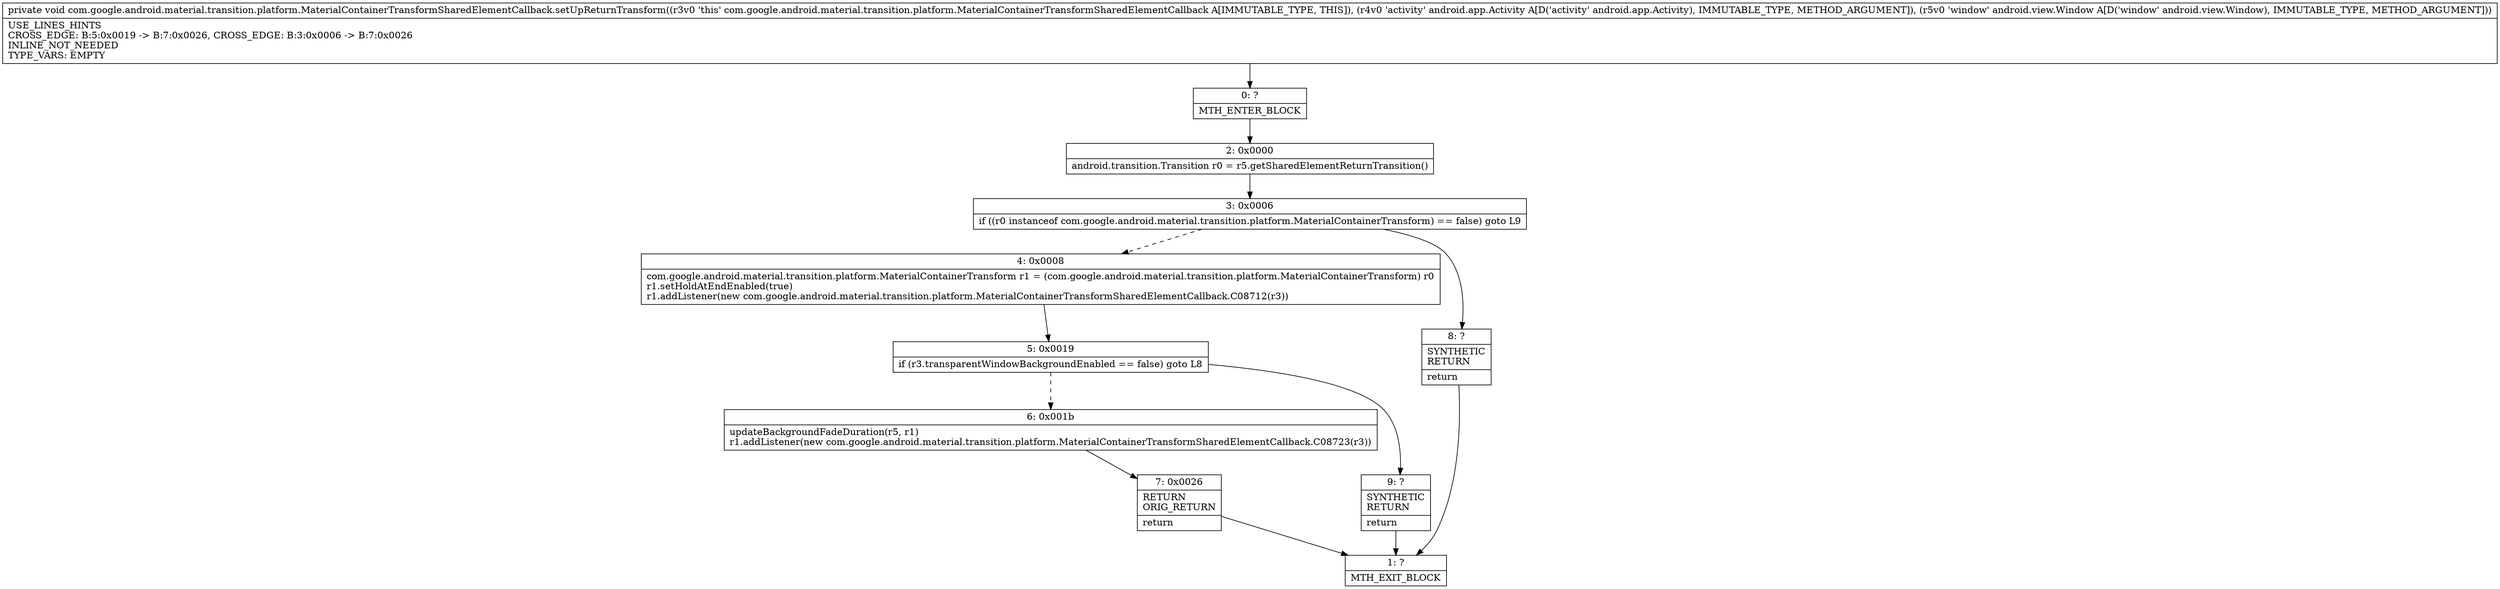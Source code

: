digraph "CFG forcom.google.android.material.transition.platform.MaterialContainerTransformSharedElementCallback.setUpReturnTransform(Landroid\/app\/Activity;Landroid\/view\/Window;)V" {
Node_0 [shape=record,label="{0\:\ ?|MTH_ENTER_BLOCK\l}"];
Node_2 [shape=record,label="{2\:\ 0x0000|android.transition.Transition r0 = r5.getSharedElementReturnTransition()\l}"];
Node_3 [shape=record,label="{3\:\ 0x0006|if ((r0 instanceof com.google.android.material.transition.platform.MaterialContainerTransform) == false) goto L9\l}"];
Node_4 [shape=record,label="{4\:\ 0x0008|com.google.android.material.transition.platform.MaterialContainerTransform r1 = (com.google.android.material.transition.platform.MaterialContainerTransform) r0\lr1.setHoldAtEndEnabled(true)\lr1.addListener(new com.google.android.material.transition.platform.MaterialContainerTransformSharedElementCallback.C08712(r3))\l}"];
Node_5 [shape=record,label="{5\:\ 0x0019|if (r3.transparentWindowBackgroundEnabled == false) goto L8\l}"];
Node_6 [shape=record,label="{6\:\ 0x001b|updateBackgroundFadeDuration(r5, r1)\lr1.addListener(new com.google.android.material.transition.platform.MaterialContainerTransformSharedElementCallback.C08723(r3))\l}"];
Node_7 [shape=record,label="{7\:\ 0x0026|RETURN\lORIG_RETURN\l|return\l}"];
Node_1 [shape=record,label="{1\:\ ?|MTH_EXIT_BLOCK\l}"];
Node_9 [shape=record,label="{9\:\ ?|SYNTHETIC\lRETURN\l|return\l}"];
Node_8 [shape=record,label="{8\:\ ?|SYNTHETIC\lRETURN\l|return\l}"];
MethodNode[shape=record,label="{private void com.google.android.material.transition.platform.MaterialContainerTransformSharedElementCallback.setUpReturnTransform((r3v0 'this' com.google.android.material.transition.platform.MaterialContainerTransformSharedElementCallback A[IMMUTABLE_TYPE, THIS]), (r4v0 'activity' android.app.Activity A[D('activity' android.app.Activity), IMMUTABLE_TYPE, METHOD_ARGUMENT]), (r5v0 'window' android.view.Window A[D('window' android.view.Window), IMMUTABLE_TYPE, METHOD_ARGUMENT]))  | USE_LINES_HINTS\lCROSS_EDGE: B:5:0x0019 \-\> B:7:0x0026, CROSS_EDGE: B:3:0x0006 \-\> B:7:0x0026\lINLINE_NOT_NEEDED\lTYPE_VARS: EMPTY\l}"];
MethodNode -> Node_0;Node_0 -> Node_2;
Node_2 -> Node_3;
Node_3 -> Node_4[style=dashed];
Node_3 -> Node_8;
Node_4 -> Node_5;
Node_5 -> Node_6[style=dashed];
Node_5 -> Node_9;
Node_6 -> Node_7;
Node_7 -> Node_1;
Node_9 -> Node_1;
Node_8 -> Node_1;
}

